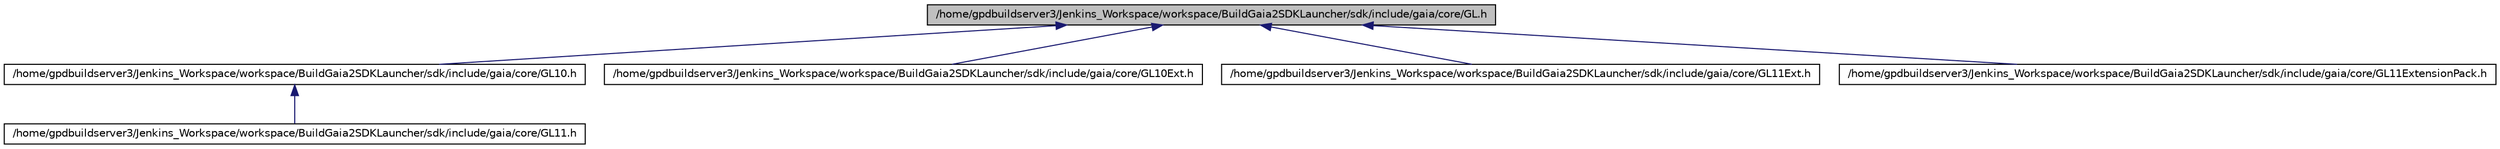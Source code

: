 digraph G
{
  edge [fontname="Helvetica",fontsize="10",labelfontname="Helvetica",labelfontsize="10"];
  node [fontname="Helvetica",fontsize="10",shape=record];
  Node1 [label="/home/gpdbuildserver3/Jenkins_Workspace/workspace/BuildGaia2SDKLauncher/sdk/include/gaia/core/GL.h",height=0.2,width=0.4,color="black", fillcolor="grey75", style="filled" fontcolor="black"];
  Node1 -> Node2 [dir=back,color="midnightblue",fontsize="10",style="solid",fontname="Helvetica"];
  Node2 [label="/home/gpdbuildserver3/Jenkins_Workspace/workspace/BuildGaia2SDKLauncher/sdk/include/gaia/core/GL10.h",height=0.2,width=0.4,color="black", fillcolor="white", style="filled",URL="$d7/d7e/_g_l10_8h.html"];
  Node2 -> Node3 [dir=back,color="midnightblue",fontsize="10",style="solid",fontname="Helvetica"];
  Node3 [label="/home/gpdbuildserver3/Jenkins_Workspace/workspace/BuildGaia2SDKLauncher/sdk/include/gaia/core/GL11.h",height=0.2,width=0.4,color="black", fillcolor="white", style="filled",URL="$db/d1d/_g_l11_8h.html"];
  Node1 -> Node4 [dir=back,color="midnightblue",fontsize="10",style="solid",fontname="Helvetica"];
  Node4 [label="/home/gpdbuildserver3/Jenkins_Workspace/workspace/BuildGaia2SDKLauncher/sdk/include/gaia/core/GL10Ext.h",height=0.2,width=0.4,color="black", fillcolor="white", style="filled",URL="$db/d02/_g_l10_ext_8h.html"];
  Node1 -> Node5 [dir=back,color="midnightblue",fontsize="10",style="solid",fontname="Helvetica"];
  Node5 [label="/home/gpdbuildserver3/Jenkins_Workspace/workspace/BuildGaia2SDKLauncher/sdk/include/gaia/core/GL11Ext.h",height=0.2,width=0.4,color="black", fillcolor="white", style="filled",URL="$d6/d78/_g_l11_ext_8h.html"];
  Node1 -> Node6 [dir=back,color="midnightblue",fontsize="10",style="solid",fontname="Helvetica"];
  Node6 [label="/home/gpdbuildserver3/Jenkins_Workspace/workspace/BuildGaia2SDKLauncher/sdk/include/gaia/core/GL11ExtensionPack.h",height=0.2,width=0.4,color="black", fillcolor="white", style="filled",URL="$df/dcf/_g_l11_extension_pack_8h.html"];
}
